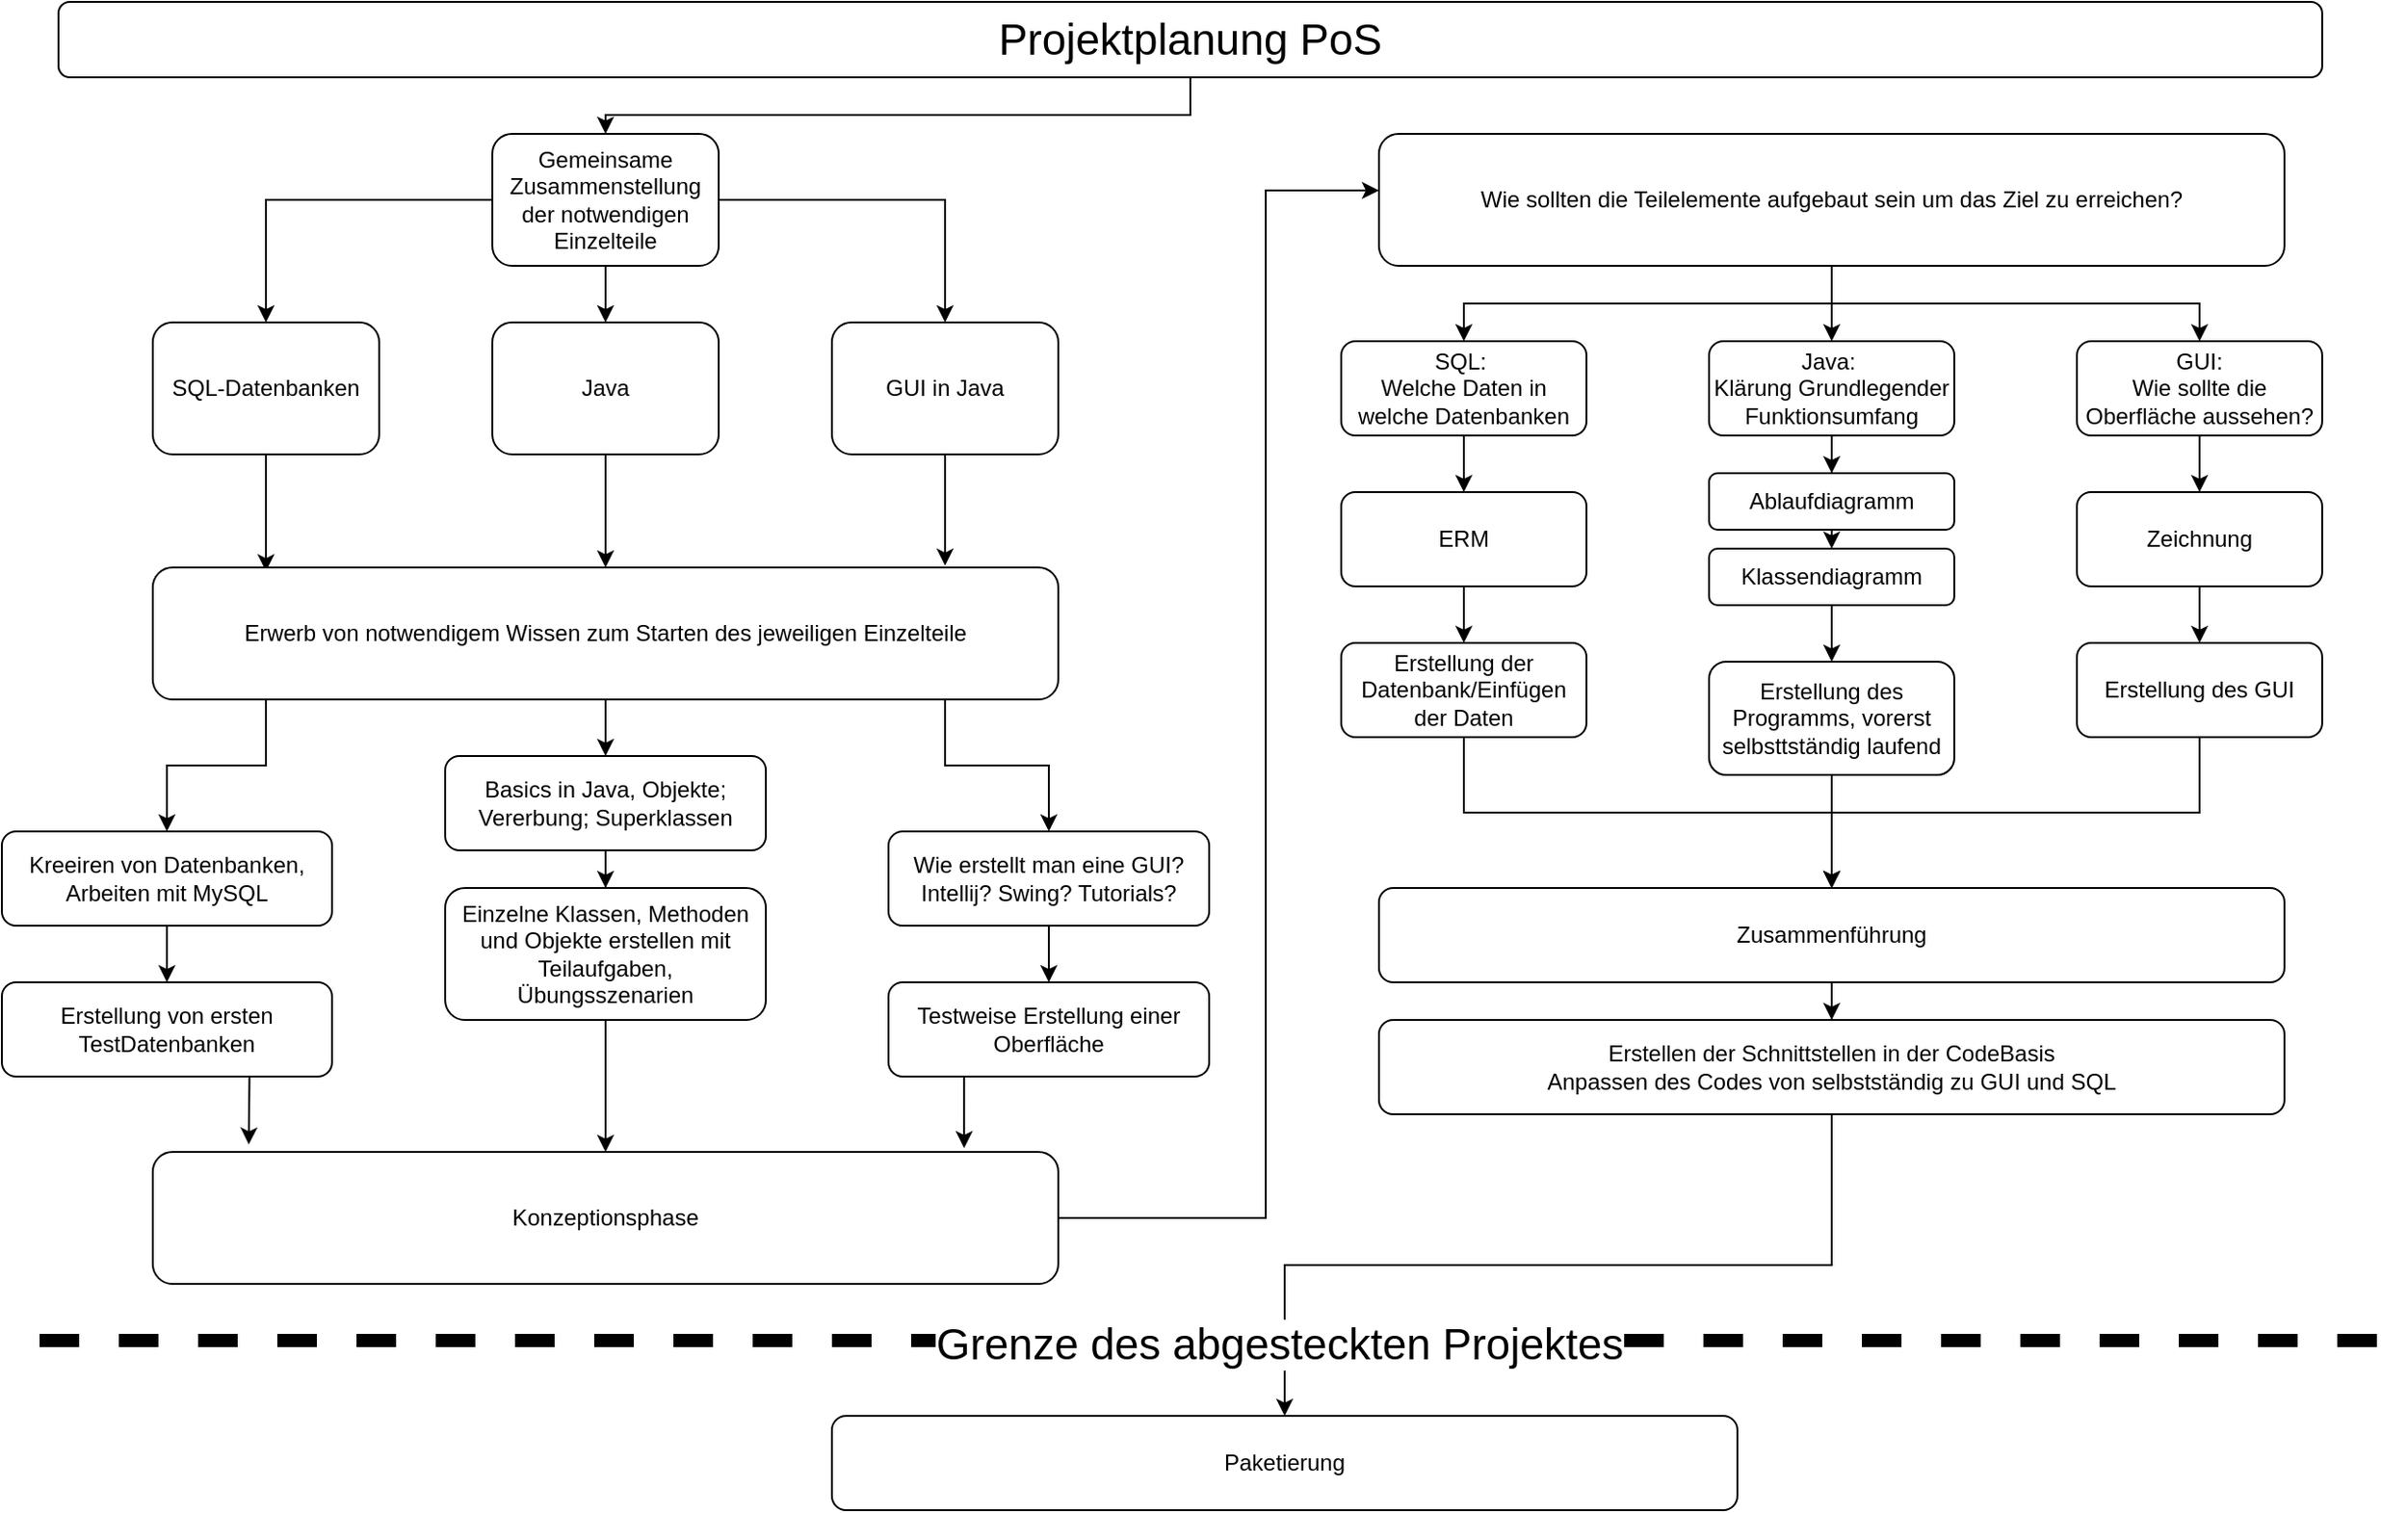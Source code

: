 <mxfile version="20.3.0" type="device"><diagram id="C5RBs43oDa-KdzZeNtuy" name="Page-1"><mxGraphModel dx="1422" dy="865" grid="1" gridSize="10" guides="1" tooltips="1" connect="1" arrows="1" fold="1" page="1" pageScale="1" pageWidth="827" pageHeight="1169" math="0" shadow="0"><root><mxCell id="WIyWlLk6GJQsqaUBKTNV-0"/><mxCell id="WIyWlLk6GJQsqaUBKTNV-1" parent="WIyWlLk6GJQsqaUBKTNV-0"/><mxCell id="Lppvdb_5V5e5jx6Q6FEX-3" value="" style="edgeStyle=orthogonalEdgeStyle;rounded=0;orthogonalLoop=1;jettySize=auto;html=1;" edge="1" parent="WIyWlLk6GJQsqaUBKTNV-1" source="WIyWlLk6GJQsqaUBKTNV-3" target="Lppvdb_5V5e5jx6Q6FEX-2"><mxGeometry relative="1" as="geometry"/></mxCell><mxCell id="WIyWlLk6GJQsqaUBKTNV-3" value="&lt;font style=&quot;font-size: 23px;&quot;&gt;Projektplanung PoS&lt;/font&gt;" style="rounded=1;whiteSpace=wrap;html=1;fontSize=12;glass=0;strokeWidth=1;shadow=0;" parent="WIyWlLk6GJQsqaUBKTNV-1" vertex="1"><mxGeometry x="50" y="10" width="1200" height="40" as="geometry"/></mxCell><mxCell id="Lppvdb_5V5e5jx6Q6FEX-5" value="" style="edgeStyle=orthogonalEdgeStyle;rounded=0;orthogonalLoop=1;jettySize=auto;html=1;" edge="1" parent="WIyWlLk6GJQsqaUBKTNV-1" source="Lppvdb_5V5e5jx6Q6FEX-2" target="Lppvdb_5V5e5jx6Q6FEX-4"><mxGeometry relative="1" as="geometry"/></mxCell><mxCell id="Lppvdb_5V5e5jx6Q6FEX-7" value="" style="edgeStyle=orthogonalEdgeStyle;rounded=0;orthogonalLoop=1;jettySize=auto;html=1;" edge="1" parent="WIyWlLk6GJQsqaUBKTNV-1" source="Lppvdb_5V5e5jx6Q6FEX-2" target="Lppvdb_5V5e5jx6Q6FEX-6"><mxGeometry relative="1" as="geometry"/></mxCell><mxCell id="Lppvdb_5V5e5jx6Q6FEX-9" value="" style="edgeStyle=orthogonalEdgeStyle;rounded=0;orthogonalLoop=1;jettySize=auto;html=1;" edge="1" parent="WIyWlLk6GJQsqaUBKTNV-1" source="Lppvdb_5V5e5jx6Q6FEX-2" target="Lppvdb_5V5e5jx6Q6FEX-8"><mxGeometry relative="1" as="geometry"/></mxCell><mxCell id="Lppvdb_5V5e5jx6Q6FEX-2" value="Gemeinsame Zusammenstellung der notwendigen Einzelteile" style="rounded=1;whiteSpace=wrap;html=1;fontSize=12;glass=0;strokeWidth=1;shadow=0;" vertex="1" parent="WIyWlLk6GJQsqaUBKTNV-1"><mxGeometry x="280" y="80" width="120" height="70" as="geometry"/></mxCell><mxCell id="Lppvdb_5V5e5jx6Q6FEX-11" value="" style="edgeStyle=orthogonalEdgeStyle;rounded=0;orthogonalLoop=1;jettySize=auto;html=1;entryX=0.125;entryY=0.029;entryDx=0;entryDy=0;entryPerimeter=0;" edge="1" parent="WIyWlLk6GJQsqaUBKTNV-1" source="Lppvdb_5V5e5jx6Q6FEX-4" target="Lppvdb_5V5e5jx6Q6FEX-10"><mxGeometry relative="1" as="geometry"/></mxCell><mxCell id="Lppvdb_5V5e5jx6Q6FEX-4" value="SQL-Datenbanken" style="rounded=1;whiteSpace=wrap;html=1;fontSize=12;glass=0;strokeWidth=1;shadow=0;" vertex="1" parent="WIyWlLk6GJQsqaUBKTNV-1"><mxGeometry x="100" y="180" width="120" height="70" as="geometry"/></mxCell><mxCell id="Lppvdb_5V5e5jx6Q6FEX-12" style="edgeStyle=orthogonalEdgeStyle;rounded=0;orthogonalLoop=1;jettySize=auto;html=1;exitX=0.5;exitY=1;exitDx=0;exitDy=0;entryX=0.5;entryY=0;entryDx=0;entryDy=0;" edge="1" parent="WIyWlLk6GJQsqaUBKTNV-1" source="Lppvdb_5V5e5jx6Q6FEX-6" target="Lppvdb_5V5e5jx6Q6FEX-10"><mxGeometry relative="1" as="geometry"/></mxCell><mxCell id="Lppvdb_5V5e5jx6Q6FEX-6" value="Java" style="rounded=1;whiteSpace=wrap;html=1;fontSize=12;glass=0;strokeWidth=1;shadow=0;" vertex="1" parent="WIyWlLk6GJQsqaUBKTNV-1"><mxGeometry x="280" y="180" width="120" height="70" as="geometry"/></mxCell><mxCell id="Lppvdb_5V5e5jx6Q6FEX-13" style="edgeStyle=orthogonalEdgeStyle;rounded=0;orthogonalLoop=1;jettySize=auto;html=1;exitX=0.5;exitY=1;exitDx=0;exitDy=0;entryX=0.875;entryY=-0.014;entryDx=0;entryDy=0;entryPerimeter=0;" edge="1" parent="WIyWlLk6GJQsqaUBKTNV-1" source="Lppvdb_5V5e5jx6Q6FEX-8" target="Lppvdb_5V5e5jx6Q6FEX-10"><mxGeometry relative="1" as="geometry"/></mxCell><mxCell id="Lppvdb_5V5e5jx6Q6FEX-8" value="GUI in Java" style="rounded=1;whiteSpace=wrap;html=1;fontSize=12;glass=0;strokeWidth=1;shadow=0;" vertex="1" parent="WIyWlLk6GJQsqaUBKTNV-1"><mxGeometry x="460" y="180" width="120" height="70" as="geometry"/></mxCell><mxCell id="Lppvdb_5V5e5jx6Q6FEX-17" style="edgeStyle=orthogonalEdgeStyle;rounded=0;orthogonalLoop=1;jettySize=auto;html=1;exitX=0.125;exitY=0.714;exitDx=0;exitDy=0;entryX=0.5;entryY=0;entryDx=0;entryDy=0;exitPerimeter=0;" edge="1" parent="WIyWlLk6GJQsqaUBKTNV-1" source="Lppvdb_5V5e5jx6Q6FEX-10" target="Lppvdb_5V5e5jx6Q6FEX-14"><mxGeometry relative="1" as="geometry"/></mxCell><mxCell id="Lppvdb_5V5e5jx6Q6FEX-22" style="edgeStyle=orthogonalEdgeStyle;rounded=0;orthogonalLoop=1;jettySize=auto;html=1;exitX=0.5;exitY=1;exitDx=0;exitDy=0;entryX=0.5;entryY=0;entryDx=0;entryDy=0;" edge="1" parent="WIyWlLk6GJQsqaUBKTNV-1" source="Lppvdb_5V5e5jx6Q6FEX-10" target="Lppvdb_5V5e5jx6Q6FEX-18"><mxGeometry relative="1" as="geometry"/></mxCell><mxCell id="Lppvdb_5V5e5jx6Q6FEX-67" style="edgeStyle=orthogonalEdgeStyle;rounded=0;orthogonalLoop=1;jettySize=auto;html=1;exitX=0.75;exitY=1;exitDx=0;exitDy=0;entryX=0.5;entryY=0;entryDx=0;entryDy=0;fontSize=23;" edge="1" parent="WIyWlLk6GJQsqaUBKTNV-1" source="Lppvdb_5V5e5jx6Q6FEX-10" target="Lppvdb_5V5e5jx6Q6FEX-20"><mxGeometry relative="1" as="geometry"><Array as="points"><mxPoint x="520" y="380"/><mxPoint x="520" y="415"/><mxPoint x="575" y="415"/></Array></mxGeometry></mxCell><mxCell id="Lppvdb_5V5e5jx6Q6FEX-10" value="Erwerb von notwendigem Wissen zum Starten des jeweiligen Einzelteile" style="rounded=1;whiteSpace=wrap;html=1;fontSize=12;glass=0;strokeWidth=1;shadow=0;" vertex="1" parent="WIyWlLk6GJQsqaUBKTNV-1"><mxGeometry x="100" y="310" width="480" height="70" as="geometry"/></mxCell><mxCell id="Lppvdb_5V5e5jx6Q6FEX-28" value="" style="edgeStyle=orthogonalEdgeStyle;rounded=0;orthogonalLoop=1;jettySize=auto;html=1;fontSize=23;" edge="1" parent="WIyWlLk6GJQsqaUBKTNV-1" source="Lppvdb_5V5e5jx6Q6FEX-14" target="Lppvdb_5V5e5jx6Q6FEX-27"><mxGeometry relative="1" as="geometry"/></mxCell><mxCell id="Lppvdb_5V5e5jx6Q6FEX-14" value="Kreeiren von Datenbanken, Arbeiten mit MySQL" style="rounded=1;whiteSpace=wrap;html=1;fontSize=12;glass=0;strokeWidth=1;shadow=0;" vertex="1" parent="WIyWlLk6GJQsqaUBKTNV-1"><mxGeometry x="20" y="450" width="175" height="50" as="geometry"/></mxCell><mxCell id="Lppvdb_5V5e5jx6Q6FEX-30" value="" style="edgeStyle=orthogonalEdgeStyle;rounded=0;orthogonalLoop=1;jettySize=auto;html=1;fontSize=23;" edge="1" parent="WIyWlLk6GJQsqaUBKTNV-1" source="Lppvdb_5V5e5jx6Q6FEX-18" target="Lppvdb_5V5e5jx6Q6FEX-29"><mxGeometry relative="1" as="geometry"/></mxCell><mxCell id="Lppvdb_5V5e5jx6Q6FEX-18" value="Basics in Java, Objekte; Vererbung; Superklassen" style="rounded=1;whiteSpace=wrap;html=1;fontSize=12;glass=0;strokeWidth=1;shadow=0;" vertex="1" parent="WIyWlLk6GJQsqaUBKTNV-1"><mxGeometry x="255" y="410" width="170" height="50" as="geometry"/></mxCell><mxCell id="Lppvdb_5V5e5jx6Q6FEX-32" value="" style="edgeStyle=orthogonalEdgeStyle;rounded=0;orthogonalLoop=1;jettySize=auto;html=1;fontSize=23;" edge="1" parent="WIyWlLk6GJQsqaUBKTNV-1" source="Lppvdb_5V5e5jx6Q6FEX-20" target="Lppvdb_5V5e5jx6Q6FEX-31"><mxGeometry relative="1" as="geometry"/></mxCell><mxCell id="Lppvdb_5V5e5jx6Q6FEX-20" value="Wie erstellt man eine GUI? Intellij? Swing? Tutorials?" style="rounded=1;whiteSpace=wrap;html=1;fontSize=12;glass=0;strokeWidth=1;shadow=0;" vertex="1" parent="WIyWlLk6GJQsqaUBKTNV-1"><mxGeometry x="490" y="450" width="170" height="50" as="geometry"/></mxCell><mxCell id="Lppvdb_5V5e5jx6Q6FEX-37" value="" style="edgeStyle=orthogonalEdgeStyle;rounded=0;orthogonalLoop=1;jettySize=auto;html=1;fontSize=23;" edge="1" parent="WIyWlLk6GJQsqaUBKTNV-1" source="Lppvdb_5V5e5jx6Q6FEX-26" target="Lppvdb_5V5e5jx6Q6FEX-36"><mxGeometry relative="1" as="geometry"><Array as="points"><mxPoint x="690" y="655"/><mxPoint x="690" y="110"/></Array></mxGeometry></mxCell><mxCell id="Lppvdb_5V5e5jx6Q6FEX-26" value="Konzeptionsphase" style="rounded=1;whiteSpace=wrap;html=1;fontSize=12;glass=0;strokeWidth=1;shadow=0;" vertex="1" parent="WIyWlLk6GJQsqaUBKTNV-1"><mxGeometry x="100" y="620" width="480" height="70" as="geometry"/></mxCell><mxCell id="Lppvdb_5V5e5jx6Q6FEX-33" style="edgeStyle=orthogonalEdgeStyle;rounded=0;orthogonalLoop=1;jettySize=auto;html=1;exitX=0.75;exitY=1;exitDx=0;exitDy=0;entryX=0.106;entryY=-0.057;entryDx=0;entryDy=0;entryPerimeter=0;fontSize=23;" edge="1" parent="WIyWlLk6GJQsqaUBKTNV-1" source="Lppvdb_5V5e5jx6Q6FEX-27" target="Lppvdb_5V5e5jx6Q6FEX-26"><mxGeometry relative="1" as="geometry"/></mxCell><mxCell id="Lppvdb_5V5e5jx6Q6FEX-27" value="Erstellung von ersten TestDatenbanken" style="rounded=1;whiteSpace=wrap;html=1;fontSize=12;glass=0;strokeWidth=1;shadow=0;" vertex="1" parent="WIyWlLk6GJQsqaUBKTNV-1"><mxGeometry x="20" y="530" width="175" height="50" as="geometry"/></mxCell><mxCell id="Lppvdb_5V5e5jx6Q6FEX-34" style="edgeStyle=orthogonalEdgeStyle;rounded=0;orthogonalLoop=1;jettySize=auto;html=1;exitX=0.5;exitY=1;exitDx=0;exitDy=0;entryX=0.5;entryY=0;entryDx=0;entryDy=0;fontSize=23;" edge="1" parent="WIyWlLk6GJQsqaUBKTNV-1" source="Lppvdb_5V5e5jx6Q6FEX-29" target="Lppvdb_5V5e5jx6Q6FEX-26"><mxGeometry relative="1" as="geometry"/></mxCell><mxCell id="Lppvdb_5V5e5jx6Q6FEX-29" value="Einzelne Klassen, Methoden und Objekte erstellen mit Teilaufgaben, Übungsszenarien" style="rounded=1;whiteSpace=wrap;html=1;fontSize=12;glass=0;strokeWidth=1;shadow=0;" vertex="1" parent="WIyWlLk6GJQsqaUBKTNV-1"><mxGeometry x="255" y="480" width="170" height="70" as="geometry"/></mxCell><mxCell id="Lppvdb_5V5e5jx6Q6FEX-35" style="edgeStyle=orthogonalEdgeStyle;rounded=0;orthogonalLoop=1;jettySize=auto;html=1;exitX=0.25;exitY=1;exitDx=0;exitDy=0;entryX=0.896;entryY=-0.029;entryDx=0;entryDy=0;entryPerimeter=0;fontSize=23;" edge="1" parent="WIyWlLk6GJQsqaUBKTNV-1" source="Lppvdb_5V5e5jx6Q6FEX-31" target="Lppvdb_5V5e5jx6Q6FEX-26"><mxGeometry relative="1" as="geometry"/></mxCell><mxCell id="Lppvdb_5V5e5jx6Q6FEX-31" value="Testweise Erstellung einer Oberfläche" style="rounded=1;whiteSpace=wrap;html=1;fontSize=12;glass=0;strokeWidth=1;shadow=0;" vertex="1" parent="WIyWlLk6GJQsqaUBKTNV-1"><mxGeometry x="490" y="530" width="170" height="50" as="geometry"/></mxCell><mxCell id="Lppvdb_5V5e5jx6Q6FEX-39" value="" style="edgeStyle=orthogonalEdgeStyle;rounded=0;orthogonalLoop=1;jettySize=auto;html=1;fontSize=23;" edge="1" parent="WIyWlLk6GJQsqaUBKTNV-1" source="Lppvdb_5V5e5jx6Q6FEX-36" target="Lppvdb_5V5e5jx6Q6FEX-38"><mxGeometry relative="1" as="geometry"/></mxCell><mxCell id="Lppvdb_5V5e5jx6Q6FEX-43" style="edgeStyle=orthogonalEdgeStyle;rounded=0;orthogonalLoop=1;jettySize=auto;html=1;exitX=0.5;exitY=1;exitDx=0;exitDy=0;entryX=0.5;entryY=0;entryDx=0;entryDy=0;fontSize=23;" edge="1" parent="WIyWlLk6GJQsqaUBKTNV-1" source="Lppvdb_5V5e5jx6Q6FEX-36" target="Lppvdb_5V5e5jx6Q6FEX-40"><mxGeometry relative="1" as="geometry"/></mxCell><mxCell id="Lppvdb_5V5e5jx6Q6FEX-45" style="edgeStyle=orthogonalEdgeStyle;rounded=0;orthogonalLoop=1;jettySize=auto;html=1;exitX=0.5;exitY=1;exitDx=0;exitDy=0;entryX=0.5;entryY=0;entryDx=0;entryDy=0;fontSize=23;" edge="1" parent="WIyWlLk6GJQsqaUBKTNV-1" source="Lppvdb_5V5e5jx6Q6FEX-36" target="Lppvdb_5V5e5jx6Q6FEX-41"><mxGeometry relative="1" as="geometry"/></mxCell><mxCell id="Lppvdb_5V5e5jx6Q6FEX-36" value="Wie sollten die Teilelemente aufgebaut sein um das Ziel zu erreichen?" style="rounded=1;whiteSpace=wrap;html=1;fontSize=12;glass=0;strokeWidth=1;shadow=0;" vertex="1" parent="WIyWlLk6GJQsqaUBKTNV-1"><mxGeometry x="750" y="80" width="480" height="70" as="geometry"/></mxCell><mxCell id="Lppvdb_5V5e5jx6Q6FEX-47" value="" style="edgeStyle=orthogonalEdgeStyle;rounded=0;orthogonalLoop=1;jettySize=auto;html=1;fontSize=23;" edge="1" parent="WIyWlLk6GJQsqaUBKTNV-1" source="Lppvdb_5V5e5jx6Q6FEX-38" target="Lppvdb_5V5e5jx6Q6FEX-46"><mxGeometry relative="1" as="geometry"/></mxCell><mxCell id="Lppvdb_5V5e5jx6Q6FEX-38" value="SQL:&amp;nbsp;&lt;br&gt;Welche Daten in welche Datenbanken" style="rounded=1;whiteSpace=wrap;html=1;fontSize=12;glass=0;strokeWidth=1;shadow=0;" vertex="1" parent="WIyWlLk6GJQsqaUBKTNV-1"><mxGeometry x="730" y="190" width="130" height="50" as="geometry"/></mxCell><mxCell id="Lppvdb_5V5e5jx6Q6FEX-56" value="" style="edgeStyle=orthogonalEdgeStyle;rounded=0;orthogonalLoop=1;jettySize=auto;html=1;fontSize=23;" edge="1" parent="WIyWlLk6GJQsqaUBKTNV-1" source="Lppvdb_5V5e5jx6Q6FEX-40" target="Lppvdb_5V5e5jx6Q6FEX-55"><mxGeometry relative="1" as="geometry"/></mxCell><mxCell id="Lppvdb_5V5e5jx6Q6FEX-40" value="Java:&amp;nbsp;&lt;br&gt;Klärung Grundlegender Funktionsumfang" style="rounded=1;whiteSpace=wrap;html=1;fontSize=12;glass=0;strokeWidth=1;shadow=0;" vertex="1" parent="WIyWlLk6GJQsqaUBKTNV-1"><mxGeometry x="925" y="190" width="130" height="50" as="geometry"/></mxCell><mxCell id="Lppvdb_5V5e5jx6Q6FEX-58" value="" style="edgeStyle=orthogonalEdgeStyle;rounded=0;orthogonalLoop=1;jettySize=auto;html=1;fontSize=23;" edge="1" parent="WIyWlLk6GJQsqaUBKTNV-1" source="Lppvdb_5V5e5jx6Q6FEX-41" target="Lppvdb_5V5e5jx6Q6FEX-57"><mxGeometry relative="1" as="geometry"/></mxCell><mxCell id="Lppvdb_5V5e5jx6Q6FEX-41" value="GUI:&lt;br&gt;Wie sollte die Oberfläche aussehen?" style="rounded=1;whiteSpace=wrap;html=1;fontSize=12;glass=0;strokeWidth=1;shadow=0;" vertex="1" parent="WIyWlLk6GJQsqaUBKTNV-1"><mxGeometry x="1120" y="190" width="130" height="50" as="geometry"/></mxCell><mxCell id="Lppvdb_5V5e5jx6Q6FEX-64" value="" style="edgeStyle=orthogonalEdgeStyle;rounded=0;orthogonalLoop=1;jettySize=auto;html=1;fontSize=23;" edge="1" parent="WIyWlLk6GJQsqaUBKTNV-1" source="Lppvdb_5V5e5jx6Q6FEX-46" target="Lppvdb_5V5e5jx6Q6FEX-63"><mxGeometry relative="1" as="geometry"/></mxCell><mxCell id="Lppvdb_5V5e5jx6Q6FEX-46" value="ERM" style="rounded=1;whiteSpace=wrap;html=1;fontSize=12;glass=0;strokeWidth=1;shadow=0;" vertex="1" parent="WIyWlLk6GJQsqaUBKTNV-1"><mxGeometry x="730" y="270" width="130" height="50" as="geometry"/></mxCell><mxCell id="Lppvdb_5V5e5jx6Q6FEX-62" style="edgeStyle=orthogonalEdgeStyle;rounded=0;orthogonalLoop=1;jettySize=auto;html=1;exitX=0.5;exitY=1;exitDx=0;exitDy=0;entryX=0.5;entryY=0;entryDx=0;entryDy=0;fontSize=23;" edge="1" parent="WIyWlLk6GJQsqaUBKTNV-1" source="Lppvdb_5V5e5jx6Q6FEX-55" target="Lppvdb_5V5e5jx6Q6FEX-59"><mxGeometry relative="1" as="geometry"/></mxCell><mxCell id="Lppvdb_5V5e5jx6Q6FEX-55" value="Ablaufdiagramm" style="rounded=1;whiteSpace=wrap;html=1;fontSize=12;glass=0;strokeWidth=1;shadow=0;" vertex="1" parent="WIyWlLk6GJQsqaUBKTNV-1"><mxGeometry x="925" y="260" width="130" height="30" as="geometry"/></mxCell><mxCell id="Lppvdb_5V5e5jx6Q6FEX-61" value="" style="edgeStyle=orthogonalEdgeStyle;rounded=0;orthogonalLoop=1;jettySize=auto;html=1;fontSize=23;" edge="1" parent="WIyWlLk6GJQsqaUBKTNV-1" source="Lppvdb_5V5e5jx6Q6FEX-57" target="Lppvdb_5V5e5jx6Q6FEX-60"><mxGeometry relative="1" as="geometry"/></mxCell><mxCell id="Lppvdb_5V5e5jx6Q6FEX-57" value="Zeichnung" style="rounded=1;whiteSpace=wrap;html=1;fontSize=12;glass=0;strokeWidth=1;shadow=0;" vertex="1" parent="WIyWlLk6GJQsqaUBKTNV-1"><mxGeometry x="1120" y="270" width="130" height="50" as="geometry"/></mxCell><mxCell id="Lppvdb_5V5e5jx6Q6FEX-66" value="" style="edgeStyle=orthogonalEdgeStyle;rounded=0;orthogonalLoop=1;jettySize=auto;html=1;fontSize=23;" edge="1" parent="WIyWlLk6GJQsqaUBKTNV-1" source="Lppvdb_5V5e5jx6Q6FEX-59" target="Lppvdb_5V5e5jx6Q6FEX-65"><mxGeometry relative="1" as="geometry"/></mxCell><mxCell id="Lppvdb_5V5e5jx6Q6FEX-59" value="Klassendiagramm" style="rounded=1;whiteSpace=wrap;html=1;fontSize=12;glass=0;strokeWidth=1;shadow=0;" vertex="1" parent="WIyWlLk6GJQsqaUBKTNV-1"><mxGeometry x="925" y="300" width="130" height="30" as="geometry"/></mxCell><mxCell id="Lppvdb_5V5e5jx6Q6FEX-72" style="edgeStyle=orthogonalEdgeStyle;rounded=0;orthogonalLoop=1;jettySize=auto;html=1;exitX=0.5;exitY=1;exitDx=0;exitDy=0;fontSize=23;" edge="1" parent="WIyWlLk6GJQsqaUBKTNV-1" source="Lppvdb_5V5e5jx6Q6FEX-60" target="Lppvdb_5V5e5jx6Q6FEX-70"><mxGeometry relative="1" as="geometry"/></mxCell><mxCell id="Lppvdb_5V5e5jx6Q6FEX-60" value="Erstellung des GUI" style="rounded=1;whiteSpace=wrap;html=1;fontSize=12;glass=0;strokeWidth=1;shadow=0;" vertex="1" parent="WIyWlLk6GJQsqaUBKTNV-1"><mxGeometry x="1120" y="350" width="130" height="50" as="geometry"/></mxCell><mxCell id="Lppvdb_5V5e5jx6Q6FEX-74" style="edgeStyle=orthogonalEdgeStyle;rounded=0;orthogonalLoop=1;jettySize=auto;html=1;exitX=0.5;exitY=1;exitDx=0;exitDy=0;entryX=0.5;entryY=0;entryDx=0;entryDy=0;fontSize=23;" edge="1" parent="WIyWlLk6GJQsqaUBKTNV-1" source="Lppvdb_5V5e5jx6Q6FEX-63" target="Lppvdb_5V5e5jx6Q6FEX-70"><mxGeometry relative="1" as="geometry"/></mxCell><mxCell id="Lppvdb_5V5e5jx6Q6FEX-63" value="Erstellung der Datenbank/Einfügen der Daten" style="rounded=1;whiteSpace=wrap;html=1;fontSize=12;glass=0;strokeWidth=1;shadow=0;" vertex="1" parent="WIyWlLk6GJQsqaUBKTNV-1"><mxGeometry x="730" y="350" width="130" height="50" as="geometry"/></mxCell><mxCell id="Lppvdb_5V5e5jx6Q6FEX-71" style="edgeStyle=orthogonalEdgeStyle;rounded=0;orthogonalLoop=1;jettySize=auto;html=1;exitX=0.5;exitY=1;exitDx=0;exitDy=0;entryX=0.5;entryY=0;entryDx=0;entryDy=0;fontSize=23;" edge="1" parent="WIyWlLk6GJQsqaUBKTNV-1" source="Lppvdb_5V5e5jx6Q6FEX-65" target="Lppvdb_5V5e5jx6Q6FEX-70"><mxGeometry relative="1" as="geometry"/></mxCell><mxCell id="Lppvdb_5V5e5jx6Q6FEX-65" value="Erstellung des Programms, vorerst selbsttständig laufend" style="rounded=1;whiteSpace=wrap;html=1;fontSize=12;glass=0;strokeWidth=1;shadow=0;" vertex="1" parent="WIyWlLk6GJQsqaUBKTNV-1"><mxGeometry x="925" y="360" width="130" height="60" as="geometry"/></mxCell><mxCell id="Lppvdb_5V5e5jx6Q6FEX-76" value="" style="edgeStyle=orthogonalEdgeStyle;rounded=0;orthogonalLoop=1;jettySize=auto;html=1;fontSize=23;" edge="1" parent="WIyWlLk6GJQsqaUBKTNV-1" source="Lppvdb_5V5e5jx6Q6FEX-70" target="Lppvdb_5V5e5jx6Q6FEX-75"><mxGeometry relative="1" as="geometry"/></mxCell><mxCell id="Lppvdb_5V5e5jx6Q6FEX-70" value="Zusammenführung" style="rounded=1;whiteSpace=wrap;html=1;fontSize=12;glass=0;strokeWidth=1;shadow=0;" vertex="1" parent="WIyWlLk6GJQsqaUBKTNV-1"><mxGeometry x="750" y="480" width="480" height="50" as="geometry"/></mxCell><mxCell id="Lppvdb_5V5e5jx6Q6FEX-78" value="" style="edgeStyle=orthogonalEdgeStyle;rounded=0;orthogonalLoop=1;jettySize=auto;html=1;fontSize=23;" edge="1" parent="WIyWlLk6GJQsqaUBKTNV-1" source="Lppvdb_5V5e5jx6Q6FEX-75" target="Lppvdb_5V5e5jx6Q6FEX-77"><mxGeometry relative="1" as="geometry"/></mxCell><mxCell id="Lppvdb_5V5e5jx6Q6FEX-75" value="Erstellen der Schnittstellen in der CodeBasis&lt;br&gt;Anpassen des Codes von selbstständig zu GUI und SQL" style="rounded=1;whiteSpace=wrap;html=1;fontSize=12;glass=0;strokeWidth=1;shadow=0;" vertex="1" parent="WIyWlLk6GJQsqaUBKTNV-1"><mxGeometry x="750" y="550" width="480" height="50" as="geometry"/></mxCell><mxCell id="Lppvdb_5V5e5jx6Q6FEX-77" value="Paketierung" style="rounded=1;whiteSpace=wrap;html=1;fontSize=12;glass=0;strokeWidth=1;shadow=0;" vertex="1" parent="WIyWlLk6GJQsqaUBKTNV-1"><mxGeometry x="460" y="760" width="480" height="50" as="geometry"/></mxCell><mxCell id="Lppvdb_5V5e5jx6Q6FEX-83" value="" style="endArrow=none;dashed=1;html=1;rounded=0;fontSize=23;strokeWidth=7;" edge="1" parent="WIyWlLk6GJQsqaUBKTNV-1"><mxGeometry width="50" height="50" relative="1" as="geometry"><mxPoint x="40" y="720" as="sourcePoint"/><mxPoint x="1290" y="720" as="targetPoint"/></mxGeometry></mxCell><mxCell id="Lppvdb_5V5e5jx6Q6FEX-84" value="Grenze des abgesteckten Projektes" style="edgeLabel;html=1;align=center;verticalAlign=middle;resizable=0;points=[];fontSize=23;" vertex="1" connectable="0" parent="Lppvdb_5V5e5jx6Q6FEX-83"><mxGeometry x="0.051" y="-2" relative="1" as="geometry"><mxPoint as="offset"/></mxGeometry></mxCell></root></mxGraphModel></diagram></mxfile>